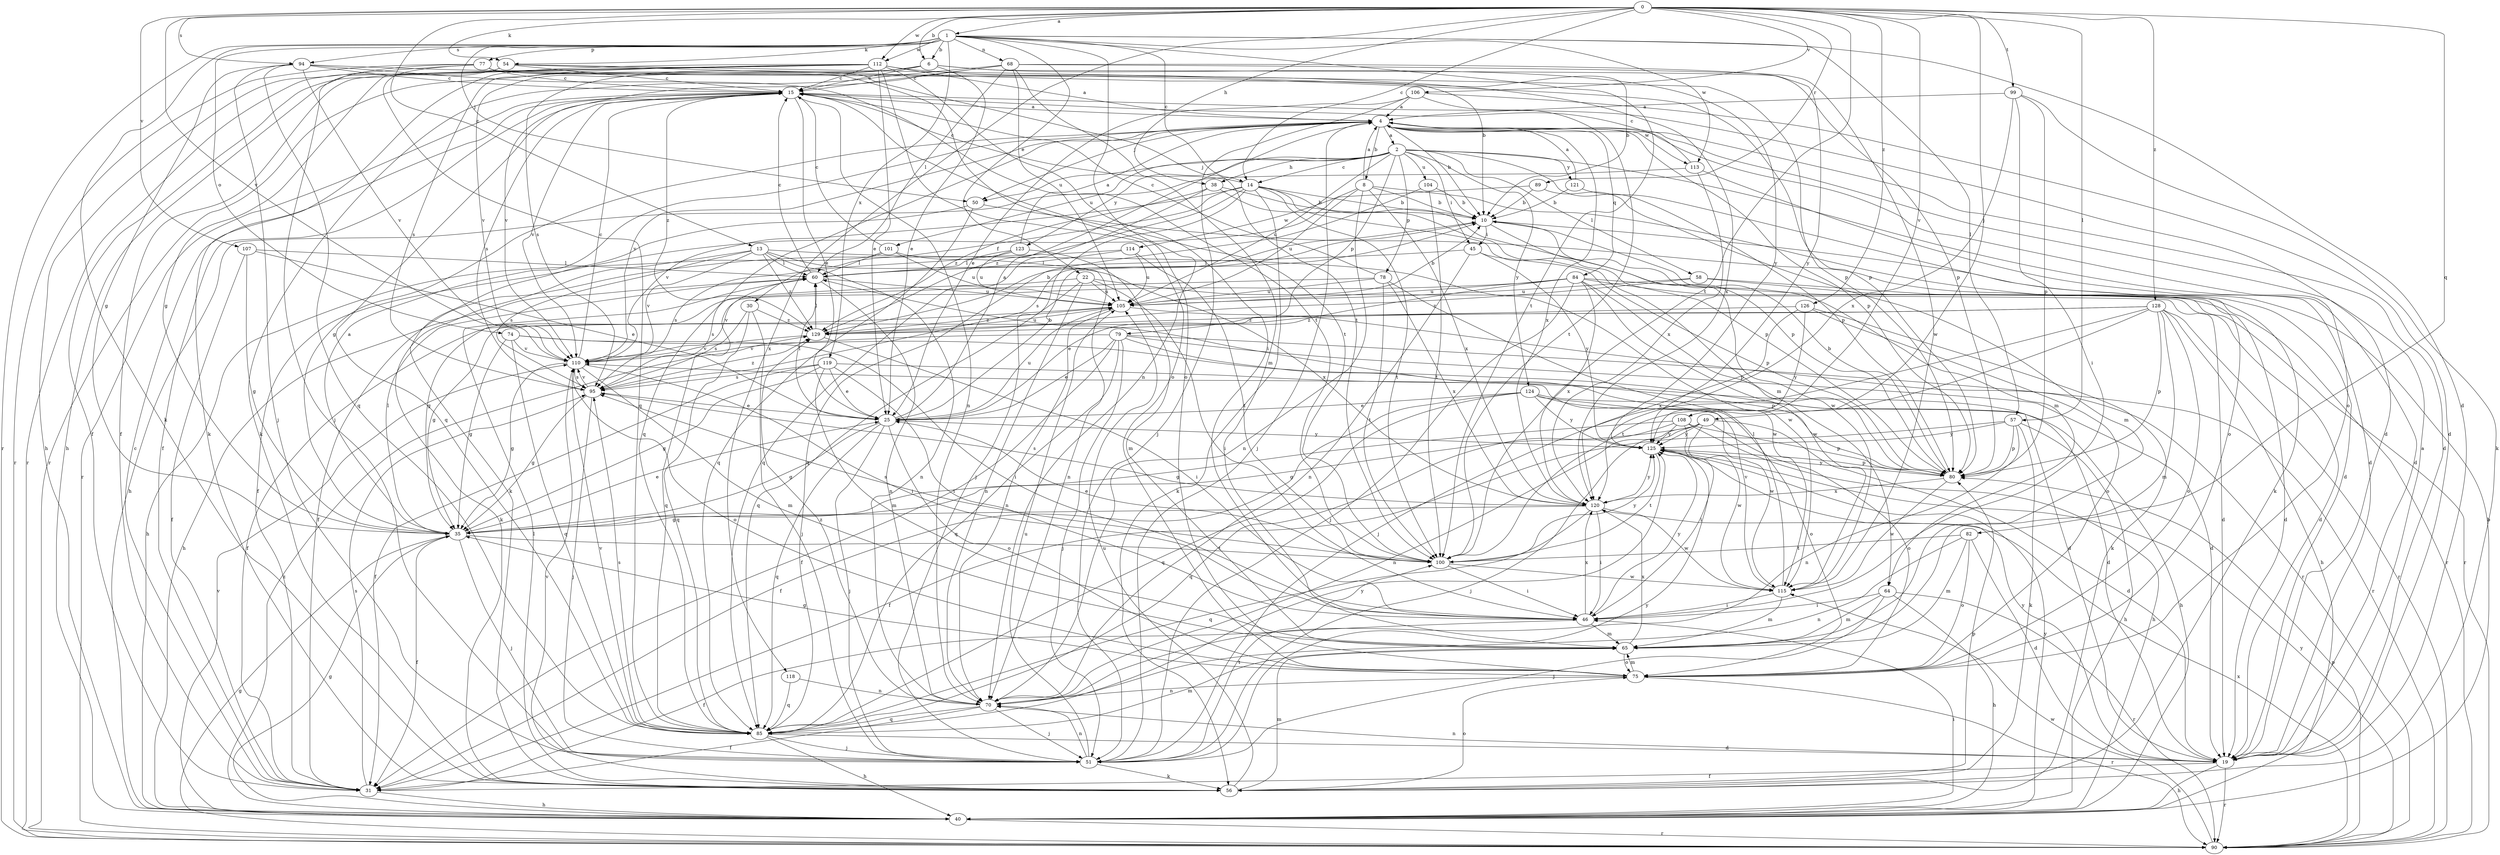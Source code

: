 strict digraph  {
0;
1;
2;
4;
6;
8;
10;
13;
14;
15;
19;
22;
25;
30;
31;
35;
38;
40;
45;
46;
49;
50;
51;
54;
56;
57;
58;
60;
64;
65;
68;
70;
74;
75;
77;
78;
79;
80;
82;
84;
85;
89;
90;
94;
95;
99;
100;
101;
104;
105;
106;
107;
108;
110;
112;
113;
114;
115;
118;
119;
120;
121;
123;
124;
125;
126;
128;
129;
0 -> 1  [label=a];
0 -> 6  [label=b];
0 -> 13  [label=c];
0 -> 14  [label=c];
0 -> 38  [label=h];
0 -> 49  [label=j];
0 -> 54  [label=k];
0 -> 57  [label=l];
0 -> 82  [label=q];
0 -> 89  [label=r];
0 -> 94  [label=s];
0 -> 99  [label=t];
0 -> 100  [label=t];
0 -> 106  [label=v];
0 -> 107  [label=v];
0 -> 108  [label=v];
0 -> 110  [label=v];
0 -> 112  [label=w];
0 -> 118  [label=x];
0 -> 126  [label=z];
0 -> 128  [label=z];
1 -> 6  [label=b];
1 -> 14  [label=c];
1 -> 19  [label=d];
1 -> 22  [label=e];
1 -> 50  [label=j];
1 -> 54  [label=k];
1 -> 56  [label=k];
1 -> 57  [label=l];
1 -> 68  [label=n];
1 -> 70  [label=n];
1 -> 74  [label=o];
1 -> 77  [label=p];
1 -> 90  [label=r];
1 -> 94  [label=s];
1 -> 100  [label=t];
1 -> 112  [label=w];
1 -> 113  [label=w];
1 -> 119  [label=x];
2 -> 14  [label=c];
2 -> 19  [label=d];
2 -> 38  [label=h];
2 -> 45  [label=i];
2 -> 50  [label=j];
2 -> 58  [label=l];
2 -> 78  [label=p];
2 -> 79  [label=p];
2 -> 80  [label=p];
2 -> 101  [label=u];
2 -> 104  [label=u];
2 -> 105  [label=u];
2 -> 121  [label=y];
2 -> 123  [label=y];
2 -> 124  [label=y];
4 -> 2  [label=a];
4 -> 8  [label=b];
4 -> 10  [label=b];
4 -> 19  [label=d];
4 -> 35  [label=g];
4 -> 50  [label=j];
4 -> 51  [label=j];
4 -> 75  [label=o];
4 -> 80  [label=p];
4 -> 84  [label=q];
4 -> 85  [label=q];
4 -> 110  [label=v];
4 -> 113  [label=w];
4 -> 120  [label=x];
6 -> 15  [label=c];
6 -> 25  [label=e];
6 -> 80  [label=p];
6 -> 90  [label=r];
6 -> 95  [label=s];
6 -> 110  [label=v];
6 -> 125  [label=y];
8 -> 4  [label=a];
8 -> 10  [label=b];
8 -> 70  [label=n];
8 -> 75  [label=o];
8 -> 105  [label=u];
8 -> 114  [label=w];
8 -> 120  [label=x];
10 -> 45  [label=i];
10 -> 64  [label=m];
10 -> 95  [label=s];
10 -> 115  [label=w];
13 -> 56  [label=k];
13 -> 60  [label=l];
13 -> 70  [label=n];
13 -> 95  [label=s];
13 -> 110  [label=v];
13 -> 115  [label=w];
13 -> 120  [label=x];
13 -> 129  [label=z];
14 -> 10  [label=b];
14 -> 15  [label=c];
14 -> 30  [label=f];
14 -> 51  [label=j];
14 -> 56  [label=k];
14 -> 64  [label=m];
14 -> 80  [label=p];
14 -> 100  [label=t];
14 -> 110  [label=v];
14 -> 129  [label=z];
15 -> 4  [label=a];
15 -> 19  [label=d];
15 -> 25  [label=e];
15 -> 31  [label=f];
15 -> 70  [label=n];
15 -> 85  [label=q];
15 -> 90  [label=r];
15 -> 95  [label=s];
15 -> 100  [label=t];
15 -> 110  [label=v];
15 -> 129  [label=z];
19 -> 4  [label=a];
19 -> 31  [label=f];
19 -> 40  [label=h];
19 -> 70  [label=n];
19 -> 90  [label=r];
19 -> 125  [label=y];
22 -> 19  [label=d];
22 -> 46  [label=i];
22 -> 70  [label=n];
22 -> 85  [label=q];
22 -> 95  [label=s];
22 -> 105  [label=u];
25 -> 4  [label=a];
25 -> 10  [label=b];
25 -> 35  [label=g];
25 -> 51  [label=j];
25 -> 60  [label=l];
25 -> 75  [label=o];
25 -> 85  [label=q];
25 -> 105  [label=u];
25 -> 125  [label=y];
30 -> 51  [label=j];
30 -> 85  [label=q];
30 -> 95  [label=s];
30 -> 129  [label=z];
31 -> 15  [label=c];
31 -> 40  [label=h];
31 -> 95  [label=s];
35 -> 4  [label=a];
35 -> 25  [label=e];
35 -> 31  [label=f];
35 -> 51  [label=j];
35 -> 60  [label=l];
35 -> 100  [label=t];
38 -> 10  [label=b];
38 -> 80  [label=p];
38 -> 85  [label=q];
38 -> 129  [label=z];
40 -> 10  [label=b];
40 -> 35  [label=g];
40 -> 46  [label=i];
40 -> 90  [label=r];
40 -> 110  [label=v];
40 -> 125  [label=y];
40 -> 129  [label=z];
45 -> 60  [label=l];
45 -> 70  [label=n];
45 -> 80  [label=p];
45 -> 125  [label=y];
46 -> 31  [label=f];
46 -> 65  [label=m];
46 -> 120  [label=x];
46 -> 125  [label=y];
49 -> 19  [label=d];
49 -> 35  [label=g];
49 -> 51  [label=j];
49 -> 70  [label=n];
49 -> 75  [label=o];
49 -> 115  [label=w];
49 -> 125  [label=y];
50 -> 19  [label=d];
50 -> 56  [label=k];
50 -> 85  [label=q];
51 -> 56  [label=k];
51 -> 70  [label=n];
51 -> 100  [label=t];
51 -> 105  [label=u];
51 -> 125  [label=y];
54 -> 10  [label=b];
54 -> 15  [label=c];
54 -> 31  [label=f];
54 -> 80  [label=p];
54 -> 90  [label=r];
56 -> 60  [label=l];
56 -> 65  [label=m];
56 -> 75  [label=o];
56 -> 80  [label=p];
56 -> 105  [label=u];
56 -> 110  [label=v];
57 -> 31  [label=f];
57 -> 40  [label=h];
57 -> 56  [label=k];
57 -> 70  [label=n];
57 -> 80  [label=p];
57 -> 125  [label=y];
58 -> 19  [label=d];
58 -> 90  [label=r];
58 -> 105  [label=u];
58 -> 129  [label=z];
60 -> 15  [label=c];
60 -> 40  [label=h];
60 -> 70  [label=n];
60 -> 85  [label=q];
60 -> 105  [label=u];
64 -> 40  [label=h];
64 -> 46  [label=i];
64 -> 51  [label=j];
64 -> 65  [label=m];
64 -> 90  [label=r];
65 -> 75  [label=o];
65 -> 120  [label=x];
68 -> 15  [label=c];
68 -> 56  [label=k];
68 -> 60  [label=l];
68 -> 65  [label=m];
68 -> 105  [label=u];
68 -> 110  [label=v];
68 -> 115  [label=w];
68 -> 125  [label=y];
70 -> 31  [label=f];
70 -> 51  [label=j];
70 -> 85  [label=q];
70 -> 129  [label=z];
74 -> 19  [label=d];
74 -> 35  [label=g];
74 -> 46  [label=i];
74 -> 85  [label=q];
74 -> 110  [label=v];
75 -> 35  [label=g];
75 -> 65  [label=m];
75 -> 70  [label=n];
75 -> 90  [label=r];
77 -> 15  [label=c];
77 -> 40  [label=h];
77 -> 51  [label=j];
77 -> 75  [label=o];
77 -> 85  [label=q];
77 -> 90  [label=r];
77 -> 100  [label=t];
77 -> 120  [label=x];
78 -> 15  [label=c];
78 -> 35  [label=g];
78 -> 100  [label=t];
78 -> 105  [label=u];
78 -> 115  [label=w];
78 -> 120  [label=x];
79 -> 19  [label=d];
79 -> 25  [label=e];
79 -> 31  [label=f];
79 -> 51  [label=j];
79 -> 80  [label=p];
79 -> 85  [label=q];
79 -> 90  [label=r];
79 -> 110  [label=v];
80 -> 10  [label=b];
80 -> 115  [label=w];
80 -> 120  [label=x];
80 -> 125  [label=y];
82 -> 19  [label=d];
82 -> 65  [label=m];
82 -> 70  [label=n];
82 -> 75  [label=o];
82 -> 100  [label=t];
84 -> 19  [label=d];
84 -> 25  [label=e];
84 -> 51  [label=j];
84 -> 80  [label=p];
84 -> 90  [label=r];
84 -> 105  [label=u];
84 -> 110  [label=v];
84 -> 115  [label=w];
84 -> 120  [label=x];
85 -> 19  [label=d];
85 -> 40  [label=h];
85 -> 51  [label=j];
85 -> 65  [label=m];
85 -> 95  [label=s];
85 -> 110  [label=v];
85 -> 125  [label=y];
89 -> 10  [label=b];
89 -> 31  [label=f];
89 -> 65  [label=m];
90 -> 35  [label=g];
90 -> 80  [label=p];
90 -> 115  [label=w];
90 -> 120  [label=x];
90 -> 125  [label=y];
94 -> 15  [label=c];
94 -> 35  [label=g];
94 -> 51  [label=j];
94 -> 80  [label=p];
94 -> 85  [label=q];
94 -> 100  [label=t];
94 -> 110  [label=v];
95 -> 25  [label=e];
95 -> 35  [label=g];
95 -> 51  [label=j];
95 -> 110  [label=v];
95 -> 129  [label=z];
99 -> 4  [label=a];
99 -> 46  [label=i];
99 -> 56  [label=k];
99 -> 80  [label=p];
99 -> 120  [label=x];
100 -> 25  [label=e];
100 -> 46  [label=i];
100 -> 95  [label=s];
100 -> 115  [label=w];
100 -> 125  [label=y];
101 -> 15  [label=c];
101 -> 40  [label=h];
101 -> 60  [label=l];
101 -> 70  [label=n];
101 -> 105  [label=u];
104 -> 10  [label=b];
104 -> 85  [label=q];
104 -> 100  [label=t];
105 -> 10  [label=b];
105 -> 31  [label=f];
105 -> 70  [label=n];
105 -> 90  [label=r];
105 -> 129  [label=z];
106 -> 4  [label=a];
106 -> 19  [label=d];
106 -> 25  [label=e];
106 -> 51  [label=j];
106 -> 100  [label=t];
107 -> 25  [label=e];
107 -> 31  [label=f];
107 -> 35  [label=g];
107 -> 60  [label=l];
108 -> 35  [label=g];
108 -> 40  [label=h];
108 -> 46  [label=i];
108 -> 80  [label=p];
108 -> 85  [label=q];
108 -> 125  [label=y];
110 -> 15  [label=c];
110 -> 35  [label=g];
110 -> 46  [label=i];
110 -> 65  [label=m];
110 -> 75  [label=o];
110 -> 95  [label=s];
112 -> 4  [label=a];
112 -> 10  [label=b];
112 -> 15  [label=c];
112 -> 25  [label=e];
112 -> 31  [label=f];
112 -> 35  [label=g];
112 -> 40  [label=h];
112 -> 46  [label=i];
112 -> 56  [label=k];
112 -> 75  [label=o];
112 -> 95  [label=s];
113 -> 15  [label=c];
113 -> 19  [label=d];
113 -> 40  [label=h];
113 -> 120  [label=x];
114 -> 31  [label=f];
114 -> 60  [label=l];
114 -> 100  [label=t];
114 -> 105  [label=u];
115 -> 46  [label=i];
115 -> 60  [label=l];
115 -> 65  [label=m];
115 -> 110  [label=v];
118 -> 70  [label=n];
118 -> 85  [label=q];
119 -> 19  [label=d];
119 -> 25  [label=e];
119 -> 31  [label=f];
119 -> 35  [label=g];
119 -> 46  [label=i];
119 -> 65  [label=m];
119 -> 95  [label=s];
120 -> 35  [label=g];
120 -> 46  [label=i];
120 -> 85  [label=q];
120 -> 95  [label=s];
120 -> 115  [label=w];
120 -> 125  [label=y];
121 -> 4  [label=a];
121 -> 10  [label=b];
121 -> 56  [label=k];
123 -> 4  [label=a];
123 -> 60  [label=l];
123 -> 65  [label=m];
123 -> 95  [label=s];
123 -> 105  [label=u];
124 -> 25  [label=e];
124 -> 31  [label=f];
124 -> 40  [label=h];
124 -> 75  [label=o];
124 -> 85  [label=q];
124 -> 115  [label=w];
124 -> 125  [label=y];
125 -> 80  [label=p];
125 -> 100  [label=t];
126 -> 56  [label=k];
126 -> 75  [label=o];
126 -> 120  [label=x];
126 -> 125  [label=y];
126 -> 129  [label=z];
128 -> 35  [label=g];
128 -> 40  [label=h];
128 -> 51  [label=j];
128 -> 65  [label=m];
128 -> 75  [label=o];
128 -> 80  [label=p];
128 -> 90  [label=r];
128 -> 100  [label=t];
128 -> 129  [label=z];
129 -> 10  [label=b];
129 -> 46  [label=i];
129 -> 60  [label=l];
129 -> 105  [label=u];
129 -> 110  [label=v];
}
